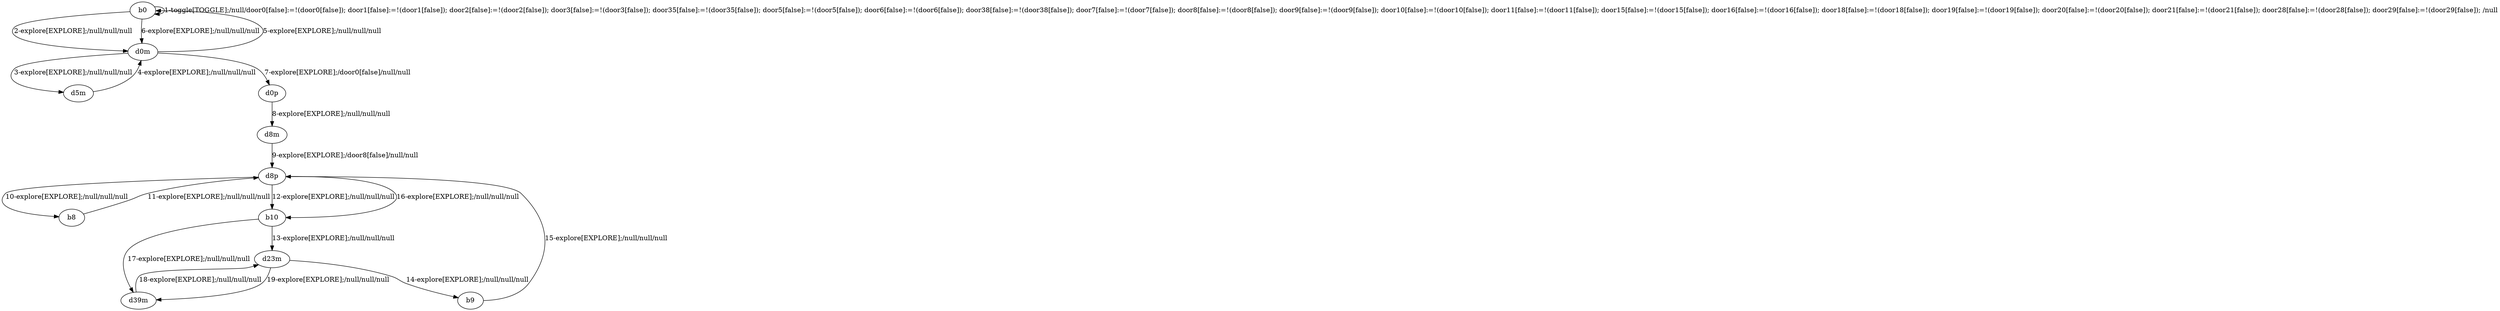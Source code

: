 # Total number of goals covered by this test: 3
# d8p --> b10
# b9 --> d8p
# b10 --> d39m

digraph g {
"b0" -> "b0" [label = "1-toggle[TOGGLE];/null/door0[false]:=!(door0[false]); door1[false]:=!(door1[false]); door2[false]:=!(door2[false]); door3[false]:=!(door3[false]); door35[false]:=!(door35[false]); door5[false]:=!(door5[false]); door6[false]:=!(door6[false]); door38[false]:=!(door38[false]); door7[false]:=!(door7[false]); door8[false]:=!(door8[false]); door9[false]:=!(door9[false]); door10[false]:=!(door10[false]); door11[false]:=!(door11[false]); door15[false]:=!(door15[false]); door16[false]:=!(door16[false]); door18[false]:=!(door18[false]); door19[false]:=!(door19[false]); door20[false]:=!(door20[false]); door21[false]:=!(door21[false]); door28[false]:=!(door28[false]); door29[false]:=!(door29[false]); /null"];
"b0" -> "d0m" [label = "2-explore[EXPLORE];/null/null/null"];
"d0m" -> "d5m" [label = "3-explore[EXPLORE];/null/null/null"];
"d5m" -> "d0m" [label = "4-explore[EXPLORE];/null/null/null"];
"d0m" -> "b0" [label = "5-explore[EXPLORE];/null/null/null"];
"b0" -> "d0m" [label = "6-explore[EXPLORE];/null/null/null"];
"d0m" -> "d0p" [label = "7-explore[EXPLORE];/door0[false]/null/null"];
"d0p" -> "d8m" [label = "8-explore[EXPLORE];/null/null/null"];
"d8m" -> "d8p" [label = "9-explore[EXPLORE];/door8[false]/null/null"];
"d8p" -> "b8" [label = "10-explore[EXPLORE];/null/null/null"];
"b8" -> "d8p" [label = "11-explore[EXPLORE];/null/null/null"];
"d8p" -> "b10" [label = "12-explore[EXPLORE];/null/null/null"];
"b10" -> "d23m" [label = "13-explore[EXPLORE];/null/null/null"];
"d23m" -> "b9" [label = "14-explore[EXPLORE];/null/null/null"];
"b9" -> "d8p" [label = "15-explore[EXPLORE];/null/null/null"];
"d8p" -> "b10" [label = "16-explore[EXPLORE];/null/null/null"];
"b10" -> "d39m" [label = "17-explore[EXPLORE];/null/null/null"];
"d39m" -> "d23m" [label = "18-explore[EXPLORE];/null/null/null"];
"d23m" -> "d39m" [label = "19-explore[EXPLORE];/null/null/null"];
}